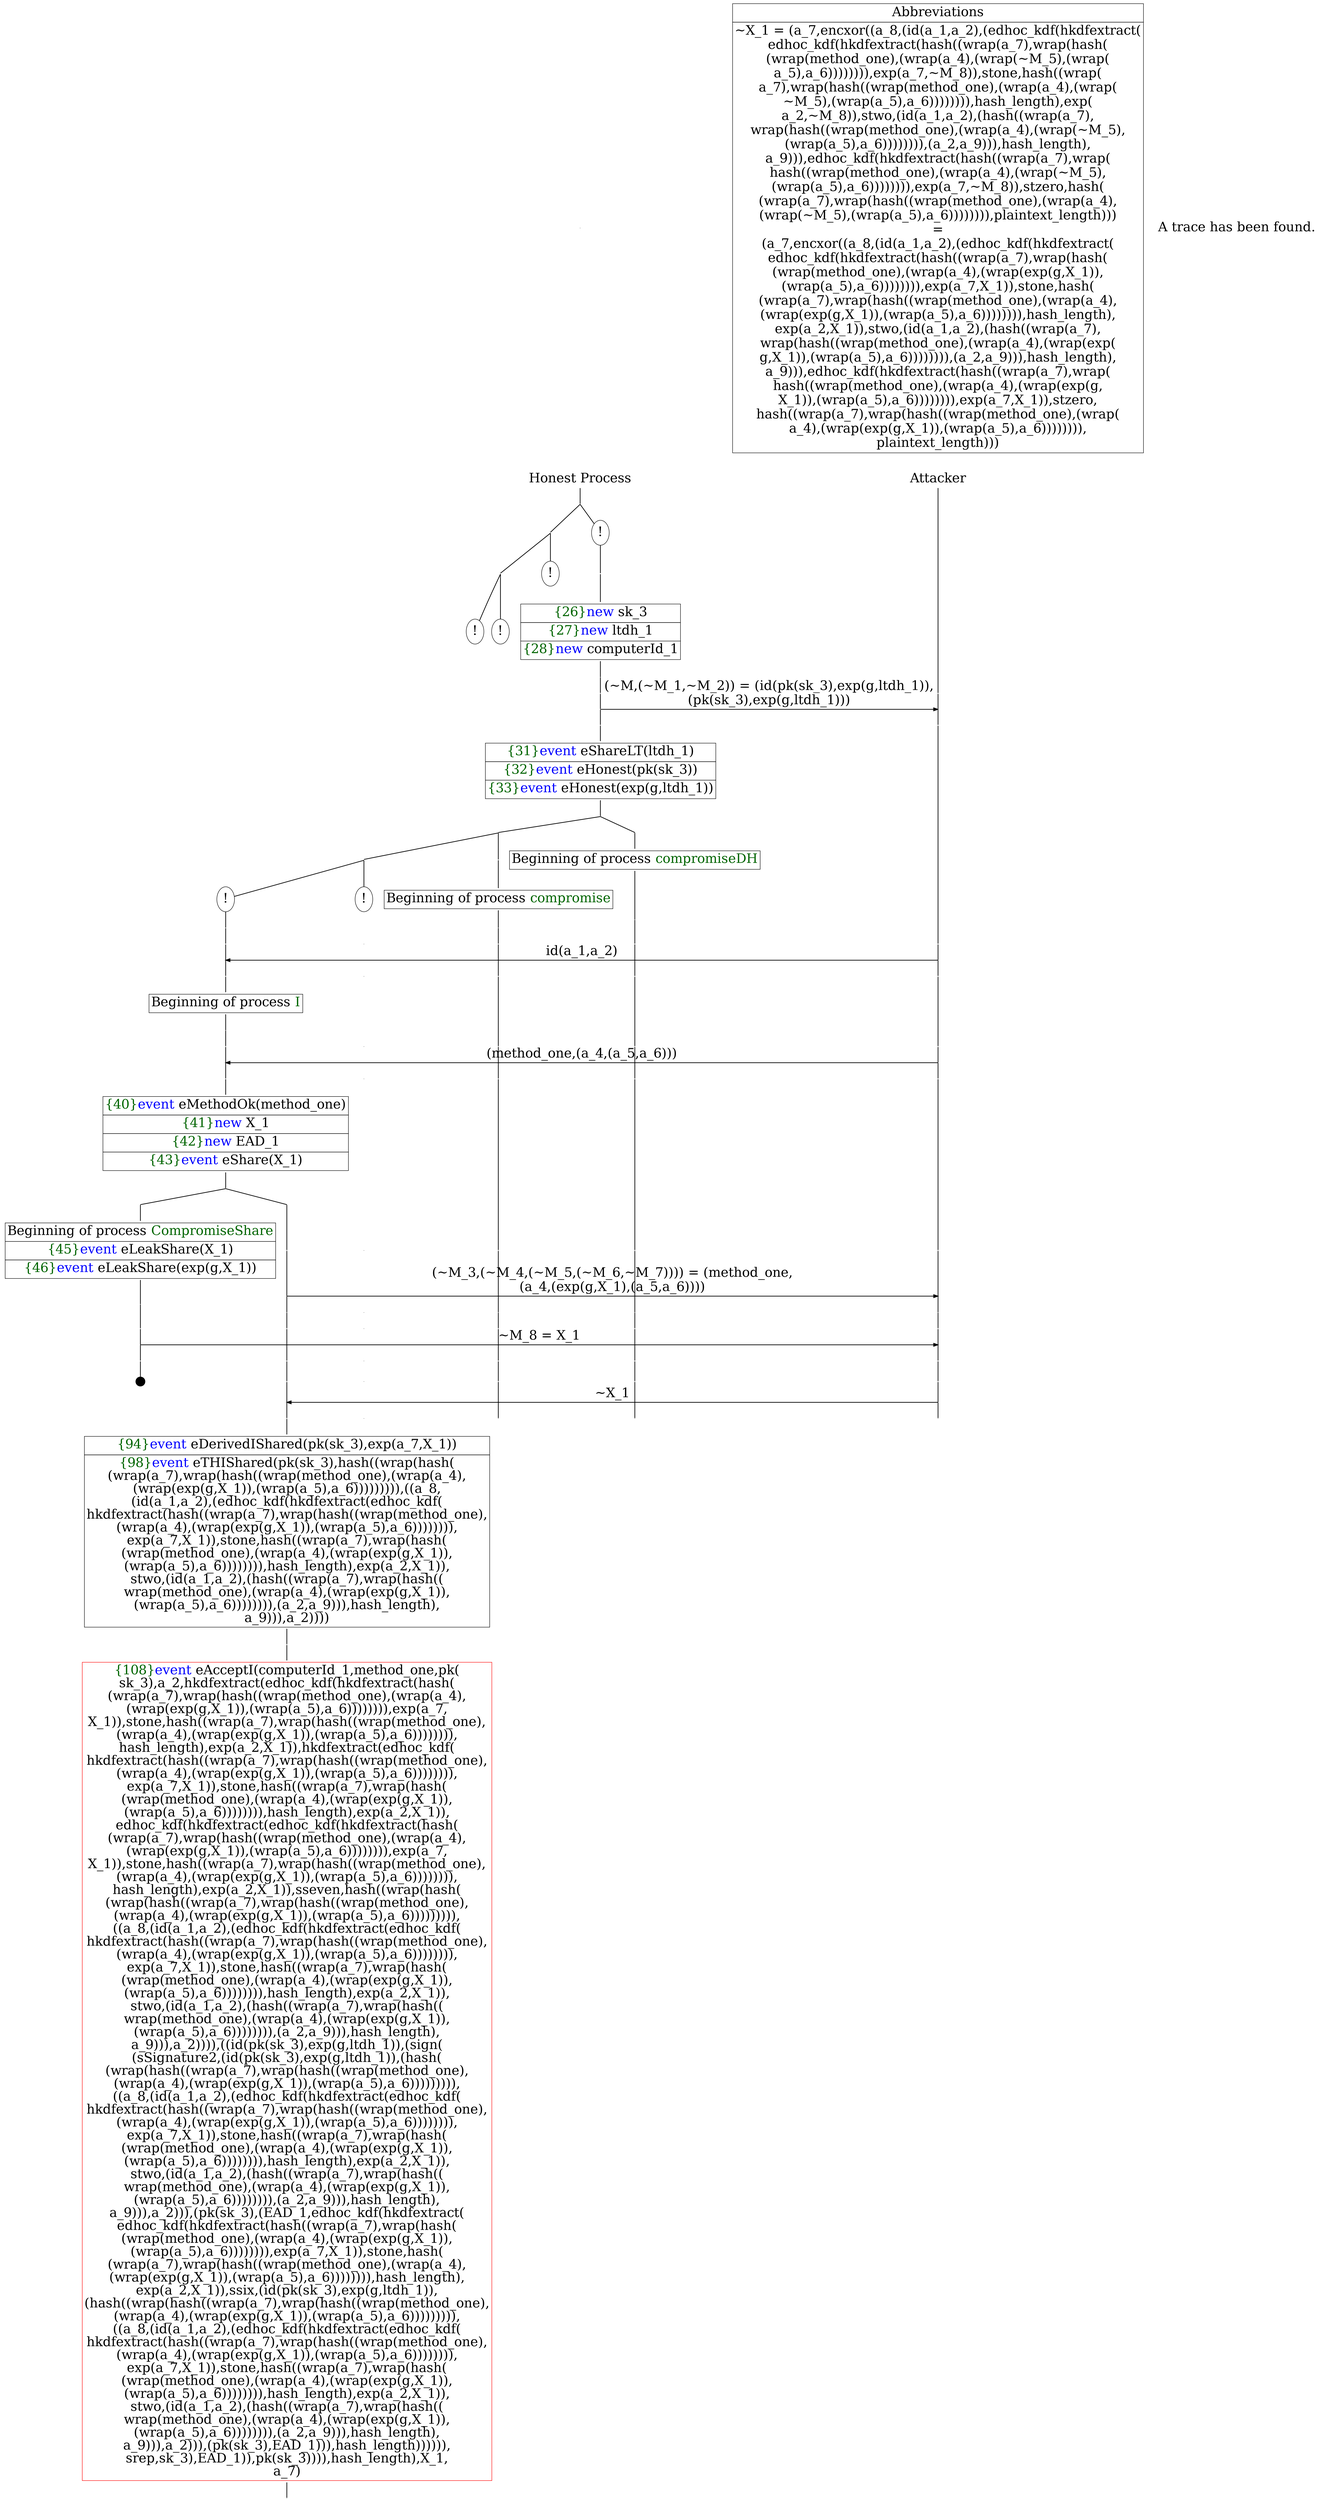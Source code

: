 digraph {
graph [ordering = out]
edge [arrowhead = none, penwidth = 1.6, fontsize = 30]
node [shape = point, width = 0, height = 0, fontsize = 30]
Trace<br/>
[label = <A trace has been found.<br/>
>, shape = plaintext]
P0__0 [label = "Honest Process", shape = plaintext]
P__0 [label = "Attacker", shape = plaintext]
Trace -> P0__0 [label = "", style = invisible, weight = 100]{rank = same; P0__0 P__0}
P0__0 -> P0__1 [label = <>, weight = 100]
/*RPar */
P0__1 -> P0_1__1 [label = <>]
P0__1 -> P0_0__1 [label = <>]
P0__1 [label = "", fixedsize = false, width = 0, height = 0, shape = none]
{rank = same; P0_0__1 P0_1__1}
P0_0__1 [label = "!", shape = ellipse]
P0_0_0__1 [label = "", fixedsize = false, width = 0, height = 0, shape = none]
P0_0__1 -> P0_0_0__1 [label = <>, weight = 100]
P0_0_0__1 -> P0_0_0__2 [label = <>, weight = 100]
P0_0_0__2 [shape = plaintext, label = <<TABLE BORDER="0" CELLBORDER="1" CELLSPACING="0" CELLPADDING="4"> <TR><TD><FONT COLOR="darkgreen">{26}</FONT><FONT COLOR="blue">new </FONT>sk_3</TD></TR><TR><TD><FONT COLOR="darkgreen">{27}</FONT><FONT COLOR="blue">new </FONT>ltdh_1</TD></TR><TR><TD><FONT COLOR="darkgreen">{28}</FONT><FONT COLOR="blue">new </FONT>computerId_1</TD></TR></TABLE>>]
P0_0_0__2 -> P0_0_0__3 [label = <>, weight = 100]
P0_0_0__3 -> P0_0_0__4 [label = <>, weight = 100]
P__0 -> P__1 [label = <>, weight = 100]
{rank = same; P__1 P0_0_0__4}
P0_0_0__4 -> P0_0_0__5 [label = <>, weight = 100]
P__1 -> P__2 [label = <>, weight = 100]
{rank = same; P__2 P0_0_0__5}
P0_0_0__5 -> P__2 [label = <(~M,(~M_1,~M_2)) = (id(pk(sk_3),exp(g,ltdh_1)),<br/>
(pk(sk_3),exp(g,ltdh_1)))>, arrowhead = normal]
P0_0_0__5 -> P0_0_0__6 [label = <>, weight = 100]
P__2 -> P__3 [label = <>, weight = 100]
{rank = same; P__3 P0_0_0__6}
P0_0_0__6 -> P0_0_0__7 [label = <>, weight = 100]
P0_0_0__7 [shape = plaintext, label = <<TABLE BORDER="0" CELLBORDER="1" CELLSPACING="0" CELLPADDING="4"> <TR><TD><FONT COLOR="darkgreen">{31}</FONT><FONT COLOR="blue">event</FONT> eShareLT(ltdh_1)</TD></TR><TR><TD><FONT COLOR="darkgreen">{32}</FONT><FONT COLOR="blue">event</FONT> eHonest(pk(sk_3))</TD></TR><TR><TD><FONT COLOR="darkgreen">{33}</FONT><FONT COLOR="blue">event</FONT> eHonest(exp(g,ltdh_1))</TD></TR></TABLE>>]
P0_0_0__7 -> P0_0_0__8 [label = <>, weight = 100]
/*RPar */
P0_0_0__8 -> P0_0_0_1__8 [label = <>]
P0_0_0__8 -> P0_0_0_0__8 [label = <>]
P0_0_0__8 [label = "", fixedsize = false, width = 0, height = 0, shape = none]
{rank = same; P0_0_0_0__8 P0_0_0_1__8}
P0_0_0_0__8 -> P0_0_0_0__9 [label = <>, weight = 100]
P0_0_0_0__9 [shape = plaintext, label = <<TABLE BORDER="0" CELLBORDER="1" CELLSPACING="0" CELLPADDING="4"> <TR><TD>Beginning of process <FONT COLOR="darkgreen">compromiseDH</FONT></TD></TR></TABLE>>]
P0_0_0_0__9 -> P0_0_0_0__10 [label = <>, weight = 100]
/*RPar */
P0_0_0_1__8 -> P0_0_0_1_1__8 [label = <>]
P0_0_0_1__8 -> P0_0_0_1_0__8 [label = <>]
P0_0_0_1__8 [label = "", fixedsize = false, width = 0, height = 0, shape = none]
{rank = same; P0_0_0_1_0__8 P0_0_0_1_1__8}
P0_0_0_1_0__8 -> P0_0_0_1_0__9 [label = <>, weight = 100]
P0_0_0_1_0__9 [shape = plaintext, label = <<TABLE BORDER="0" CELLBORDER="1" CELLSPACING="0" CELLPADDING="4"> <TR><TD>Beginning of process <FONT COLOR="darkgreen">compromise</FONT></TD></TR></TABLE>>]
P0_0_0_1_0__9 -> P0_0_0_1_0__10 [label = <>, weight = 100]
/*RPar */
P0_0_0_1_1__8 -> P0_0_0_1_1_1__8 [label = <>]
P0_0_0_1_1__8 -> P0_0_0_1_1_0__8 [label = <>]
P0_0_0_1_1__8 [label = "", fixedsize = false, width = 0, height = 0, shape = none]
{rank = same; P0_0_0_1_1_0__8 P0_0_0_1_1_1__8}
P0_0_0_1_1_0__8 [label = "!", shape = ellipse]
P0_0_0_1_1_1__8 [label = "!", shape = ellipse]
P0_0_0_1_1_1_0__8 [label = "", fixedsize = false, width = 0, height = 0, shape = none]
P0_0_0_1_1_1__8 -> P0_0_0_1_1_1_0__8 [label = <>, weight = 100]
/*RPar */
P0_1__1 -> P0_1_1__1 [label = <>]
P0_1__1 -> P0_1_0__1 [label = <>]
P0_1__1 [label = "", fixedsize = false, width = 0, height = 0, shape = none]
{rank = same; P0_1_0__1 P0_1_1__1}
P0_1_0__1 [label = "!", shape = ellipse]
/*RPar */
P0_1_1__1 -> P0_1_1_1__1 [label = <>]
P0_1_1__1 -> P0_1_1_0__1 [label = <>]
P0_1_1__1 [label = "", fixedsize = false, width = 0, height = 0, shape = none]
{rank = same; P0_1_1_0__1 P0_1_1_1__1}
P0_1_1_0__1 [label = "!", shape = ellipse]
P0_1_1_1__1 [label = "!", shape = ellipse]
P0_0_0_1_1_1_0__8 -> P0_0_0_1_1_1_0__9 [label = <>, weight = 100]
P0_0_0_1_1_0__9 [label = "", style = invisible]
P0_0_0_1_1_0__8 -> P0_0_0_1_1_0__9 [label = <>, weight = 100, style = invisible]
P0_0_0_1_0__10 -> P0_0_0_1_0__11 [label = <>, weight = 100]
P0_0_0_0__10 -> P0_0_0_0__11 [label = <>, weight = 100]
P__3 -> P__4 [label = <>, weight = 100]
{rank = same; P__4 P0_0_0_0__11 P0_0_0_1_0__11 P0_0_0_1_1_0__9 P0_0_0_1_1_1_0__9}
P0_0_0_1_1_1_0__9 -> P0_0_0_1_1_1_0__10 [label = <>, weight = 100]
P__4 -> P__5 [label = <>, weight = 100]
{rank = same; P__5 P0_0_0_1_1_1_0__10}
P0_0_0_1_1_1_0__10 -> P__5 [label = <id(a_1,a_2)>, dir = back, arrowhead = normal]
P0_0_0_1_1_1_0__10 -> P0_0_0_1_1_1_0__11 [label = <>, weight = 100]
P0_0_0_1_1_0__10 [label = "", style = invisible]
P0_0_0_1_1_0__9 -> P0_0_0_1_1_0__10 [label = <>, weight = 100, style = invisible]
P0_0_0_1_0__11 -> P0_0_0_1_0__12 [label = <>, weight = 100]
P0_0_0_0__11 -> P0_0_0_0__12 [label = <>, weight = 100]
P__5 -> P__6 [label = <>, weight = 100]
{rank = same; P__6 P0_0_0_0__12 P0_0_0_1_0__12 P0_0_0_1_1_0__10 P0_0_0_1_1_1_0__11}
P0_0_0_1_1_1_0__11 -> P0_0_0_1_1_1_0__12 [label = <>, weight = 100]
P0_0_0_1_1_1_0__12 [shape = plaintext, label = <<TABLE BORDER="0" CELLBORDER="1" CELLSPACING="0" CELLPADDING="4"> <TR><TD>Beginning of process <FONT COLOR="darkgreen">I</FONT></TD></TR></TABLE>>]
P0_0_0_1_1_1_0__12 -> P0_0_0_1_1_1_0__13 [label = <>, weight = 100]
P0_0_0_1_1_1_0__13 -> P0_0_0_1_1_1_0__14 [label = <>, weight = 100]
P0_0_0_1_1_0__11 [label = "", style = invisible]
P0_0_0_1_1_0__10 -> P0_0_0_1_1_0__11 [label = <>, weight = 100, style = invisible]
P0_0_0_1_0__12 -> P0_0_0_1_0__13 [label = <>, weight = 100]
P0_0_0_0__12 -> P0_0_0_0__13 [label = <>, weight = 100]
P__6 -> P__7 [label = <>, weight = 100]
{rank = same; P__7 P0_0_0_0__13 P0_0_0_1_0__13 P0_0_0_1_1_0__11 P0_0_0_1_1_1_0__14}
P0_0_0_1_1_1_0__14 -> P0_0_0_1_1_1_0__15 [label = <>, weight = 100]
P__7 -> P__8 [label = <>, weight = 100]
{rank = same; P__8 P0_0_0_1_1_1_0__15}
P0_0_0_1_1_1_0__15 -> P__8 [label = <(method_one,(a_4,(a_5,a_6)))>, dir = back, arrowhead = normal]
P0_0_0_1_1_1_0__15 -> P0_0_0_1_1_1_0__16 [label = <>, weight = 100]
P0_0_0_1_1_0__12 [label = "", style = invisible]
P0_0_0_1_1_0__11 -> P0_0_0_1_1_0__12 [label = <>, weight = 100, style = invisible]
P0_0_0_1_0__13 -> P0_0_0_1_0__14 [label = <>, weight = 100]
P0_0_0_0__13 -> P0_0_0_0__14 [label = <>, weight = 100]
P__8 -> P__9 [label = <>, weight = 100]
{rank = same; P__9 P0_0_0_0__14 P0_0_0_1_0__14 P0_0_0_1_1_0__12 P0_0_0_1_1_1_0__16}
P0_0_0_1_1_1_0__16 -> P0_0_0_1_1_1_0__17 [label = <>, weight = 100]
P0_0_0_1_1_1_0__17 [shape = plaintext, label = <<TABLE BORDER="0" CELLBORDER="1" CELLSPACING="0" CELLPADDING="4"> <TR><TD><FONT COLOR="darkgreen">{40}</FONT><FONT COLOR="blue">event</FONT> eMethodOk(method_one)</TD></TR><TR><TD><FONT COLOR="darkgreen">{41}</FONT><FONT COLOR="blue">new </FONT>X_1</TD></TR><TR><TD><FONT COLOR="darkgreen">{42}</FONT><FONT COLOR="blue">new </FONT>EAD_1</TD></TR><TR><TD><FONT COLOR="darkgreen">{43}</FONT><FONT COLOR="blue">event</FONT> eShare(X_1)</TD></TR></TABLE>>]
P0_0_0_1_1_1_0__17 -> P0_0_0_1_1_1_0__18 [label = <>, weight = 100]
/*RPar */
P0_0_0_1_1_1_0__18 -> P0_0_0_1_1_1_0_1__18 [label = <>]
P0_0_0_1_1_1_0__18 -> P0_0_0_1_1_1_0_0__18 [label = <>]
P0_0_0_1_1_1_0__18 [label = "", fixedsize = false, width = 0, height = 0, shape = none]
{rank = same; P0_0_0_1_1_1_0_0__18 P0_0_0_1_1_1_0_1__18}
P0_0_0_1_1_1_0_0__18 -> P0_0_0_1_1_1_0_0__19 [label = <>, weight = 100]
P0_0_0_1_1_0__13 [label = "", style = invisible]
P0_0_0_1_1_0__12 -> P0_0_0_1_1_0__13 [label = <>, weight = 100, style = invisible]
P0_0_0_1_0__14 -> P0_0_0_1_0__15 [label = <>, weight = 100]
P0_0_0_0__14 -> P0_0_0_0__15 [label = <>, weight = 100]
P__9 -> P__10 [label = <>, weight = 100]
{rank = same; P__10 P0_0_0_0__15 P0_0_0_1_0__15 P0_0_0_1_1_0__13 P0_0_0_1_1_1_0_0__19}
P0_0_0_1_1_1_0_0__19 -> P0_0_0_1_1_1_0_0__20 [label = <>, weight = 100]
P__10 -> P__11 [label = <>, weight = 100]
{rank = same; P__11 P0_0_0_1_1_1_0_0__20}
P0_0_0_1_1_1_0_0__20 -> P__11 [label = <(~M_3,(~M_4,(~M_5,(~M_6,~M_7)))) = (method_one,<br/>
(a_4,(exp(g,X_1),(a_5,a_6))))>, arrowhead = normal]
P0_0_0_1_1_1_0_0__20 -> P0_0_0_1_1_1_0_0__21 [label = <>, weight = 100]
P0_0_0_1_1_0__14 [label = "", style = invisible]
P0_0_0_1_1_0__13 -> P0_0_0_1_1_0__14 [label = <>, weight = 100, style = invisible]
P0_0_0_1_0__15 -> P0_0_0_1_0__16 [label = <>, weight = 100]
P0_0_0_0__15 -> P0_0_0_0__16 [label = <>, weight = 100]
P__11 -> P__12 [label = <>, weight = 100]
{rank = same; P__12 P0_0_0_0__16 P0_0_0_1_0__16 P0_0_0_1_1_0__14 P0_0_0_1_1_1_0_0__21}
P0_0_0_1_1_1_0_1__18 -> P0_0_0_1_1_1_0_1__19 [label = <>, weight = 100]
P0_0_0_1_1_1_0_1__19 [shape = plaintext, label = <<TABLE BORDER="0" CELLBORDER="1" CELLSPACING="0" CELLPADDING="4"> <TR><TD>Beginning of process <FONT COLOR="darkgreen">CompromiseShare</FONT></TD></TR><TR><TD><FONT COLOR="darkgreen">{45}</FONT><FONT COLOR="blue">event</FONT> eLeakShare(X_1)</TD></TR><TR><TD><FONT COLOR="darkgreen">{46}</FONT><FONT COLOR="blue">event</FONT> eLeakShare(exp(g,X_1))</TD></TR></TABLE>>]
P0_0_0_1_1_1_0_1__19 -> P0_0_0_1_1_1_0_1__20 [label = <>, weight = 100]
P0_0_0_1_1_1_0_1__20 -> P0_0_0_1_1_1_0_1__21 [label = <>, weight = 100]
P0_0_0_1_1_1_0_0__21 -> P0_0_0_1_1_1_0_0__22 [label = <>, weight = 100]
P0_0_0_1_1_0__15 [label = "", style = invisible]
P0_0_0_1_1_0__14 -> P0_0_0_1_1_0__15 [label = <>, weight = 100, style = invisible]
P0_0_0_1_0__16 -> P0_0_0_1_0__17 [label = <>, weight = 100]
P0_0_0_0__16 -> P0_0_0_0__17 [label = <>, weight = 100]
P__12 -> P__13 [label = <>, weight = 100]
{rank = same; P__13 P0_0_0_0__17 P0_0_0_1_0__17 P0_0_0_1_1_0__15 P0_0_0_1_1_1_0_0__22 P0_0_0_1_1_1_0_1__21}
P0_0_0_1_1_1_0_1__21 -> P0_0_0_1_1_1_0_1__22 [label = <>, weight = 100]
P__13 -> P__14 [label = <>, weight = 100]
{rank = same; P__14 P0_0_0_1_1_1_0_1__22}
P0_0_0_1_1_1_0_1__22 -> P__14 [label = <~M_8 = X_1>, arrowhead = normal]
P0_0_0_1_1_1_0_1__22 -> P0_0_0_1_1_1_0_1__23 [label = <>, weight = 100]
P0_0_0_1_1_1_0_0__22 -> P0_0_0_1_1_1_0_0__23 [label = <>, weight = 100]
P0_0_0_1_1_0__16 [label = "", style = invisible]
P0_0_0_1_1_0__15 -> P0_0_0_1_1_0__16 [label = <>, weight = 100, style = invisible]
P0_0_0_1_0__17 -> P0_0_0_1_0__18 [label = <>, weight = 100]
P0_0_0_0__17 -> P0_0_0_0__18 [label = <>, weight = 100]
P__14 -> P__15 [label = <>, weight = 100]
{rank = same; P__15 P0_0_0_0__18 P0_0_0_1_0__18 P0_0_0_1_1_0__16 P0_0_0_1_1_1_0_0__23 P0_0_0_1_1_1_0_1__23}
P0_0_0_1_1_1_0_1__24 [label = "", width = 0.3, height = 0.3]
P0_0_0_1_1_1_0_1__23 -> P0_0_0_1_1_1_0_1__24 [label = <>, weight = 100]
P0_0_0_1_1_1_0_0__23 -> P0_0_0_1_1_1_0_0__24 [label = <>, weight = 100]
P0_0_0_1_1_0__17 [label = "", style = invisible]
P0_0_0_1_1_0__16 -> P0_0_0_1_1_0__17 [label = <>, weight = 100, style = invisible]
P0_0_0_1_0__18 -> P0_0_0_1_0__19 [label = <>, weight = 100]
P0_0_0_0__18 -> P0_0_0_0__19 [label = <>, weight = 100]
P__15 -> P__16 [label = <>, weight = 100]
{rank = same; P__16 P0_0_0_0__19 P0_0_0_1_0__19 P0_0_0_1_1_0__17 P0_0_0_1_1_1_0_0__24}
P0_0_0_1_1_1_0_0__24 -> P0_0_0_1_1_1_0_0__25 [label = <>, weight = 100]
P__16 -> P__17 [label = <>, weight = 100]
{rank = same; P__17 P0_0_0_1_1_1_0_0__25}
P0_0_0_1_1_1_0_0__25 -> P__17 [label = <~X_1>, dir = back, arrowhead = normal]
P0_0_0_1_1_1_0_0__25 -> P0_0_0_1_1_1_0_0__26 [label = <>, weight = 100]
P0_0_0_1_1_0__18 [label = "", style = invisible]
P0_0_0_1_1_0__17 -> P0_0_0_1_1_0__18 [label = <>, weight = 100, style = invisible]
P0_0_0_1_0__19 -> P0_0_0_1_0__20 [label = <>, weight = 100]
P0_0_0_0__19 -> P0_0_0_0__20 [label = <>, weight = 100]
P__17 -> P__18 [label = <>, weight = 100]
{rank = same; P__18 P0_0_0_0__20 P0_0_0_1_0__20 P0_0_0_1_1_0__18 P0_0_0_1_1_1_0_0__26}
P0_0_0_1_1_1_0_0__26 -> P0_0_0_1_1_1_0_0__27 [label = <>, weight = 100]
P0_0_0_1_1_1_0_0__27 [shape = plaintext, label = <<TABLE BORDER="0" CELLBORDER="1" CELLSPACING="0" CELLPADDING="4"> <TR><TD><FONT COLOR="darkgreen">{94}</FONT><FONT COLOR="blue">event</FONT> eDerivedIShared(pk(sk_3),exp(a_7,X_1))<br/>
</TD></TR><TR><TD><FONT COLOR="darkgreen">{98}</FONT><FONT COLOR="blue">event</FONT> eTHIShared(pk(sk_3),hash((wrap(hash(<br/>
(wrap(a_7),wrap(hash((wrap(method_one),(wrap(a_4),<br/>
(wrap(exp(g,X_1)),(wrap(a_5),a_6))))))))),((a_8,<br/>
(id(a_1,a_2),(edhoc_kdf(hkdfextract(edhoc_kdf(<br/>
hkdfextract(hash((wrap(a_7),wrap(hash((wrap(method_one),<br/>
(wrap(a_4),(wrap(exp(g,X_1)),(wrap(a_5),a_6)))))))),<br/>
exp(a_7,X_1)),stone,hash((wrap(a_7),wrap(hash(<br/>
(wrap(method_one),(wrap(a_4),(wrap(exp(g,X_1)),<br/>
(wrap(a_5),a_6)))))))),hash_length),exp(a_2,X_1)),<br/>
stwo,(id(a_1,a_2),(hash((wrap(a_7),wrap(hash((<br/>
wrap(method_one),(wrap(a_4),(wrap(exp(g,X_1)),<br/>
(wrap(a_5),a_6)))))))),(a_2,a_9))),hash_length),<br/>
a_9))),a_2))))</TD></TR></TABLE>>]
P0_0_0_1_1_1_0_0__27 -> P0_0_0_1_1_1_0_0__28 [label = <>, weight = 100]
P0_0_0_1_1_1_0_0__28 -> P0_0_0_1_1_1_0_0__29 [label = <>, weight = 100]
P0_0_0_1_1_1_0_0__29 [color = red, shape = plaintext, label = <<TABLE BORDER="0" CELLBORDER="1" CELLSPACING="0" CELLPADDING="4"> <TR><TD><FONT COLOR="darkgreen">{108}</FONT><FONT COLOR="blue">event</FONT> eAcceptI(computerId_1,method_one,pk(<br/>
sk_3),a_2,hkdfextract(edhoc_kdf(hkdfextract(hash(<br/>
(wrap(a_7),wrap(hash((wrap(method_one),(wrap(a_4),<br/>
(wrap(exp(g,X_1)),(wrap(a_5),a_6)))))))),exp(a_7,<br/>
X_1)),stone,hash((wrap(a_7),wrap(hash((wrap(method_one),<br/>
(wrap(a_4),(wrap(exp(g,X_1)),(wrap(a_5),a_6)))))))),<br/>
hash_length),exp(a_2,X_1)),hkdfextract(edhoc_kdf(<br/>
hkdfextract(hash((wrap(a_7),wrap(hash((wrap(method_one),<br/>
(wrap(a_4),(wrap(exp(g,X_1)),(wrap(a_5),a_6)))))))),<br/>
exp(a_7,X_1)),stone,hash((wrap(a_7),wrap(hash(<br/>
(wrap(method_one),(wrap(a_4),(wrap(exp(g,X_1)),<br/>
(wrap(a_5),a_6)))))))),hash_length),exp(a_2,X_1)),<br/>
edhoc_kdf(hkdfextract(edhoc_kdf(hkdfextract(hash(<br/>
(wrap(a_7),wrap(hash((wrap(method_one),(wrap(a_4),<br/>
(wrap(exp(g,X_1)),(wrap(a_5),a_6)))))))),exp(a_7,<br/>
X_1)),stone,hash((wrap(a_7),wrap(hash((wrap(method_one),<br/>
(wrap(a_4),(wrap(exp(g,X_1)),(wrap(a_5),a_6)))))))),<br/>
hash_length),exp(a_2,X_1)),sseven,hash((wrap(hash(<br/>
(wrap(hash((wrap(a_7),wrap(hash((wrap(method_one),<br/>
(wrap(a_4),(wrap(exp(g,X_1)),(wrap(a_5),a_6))))))))),<br/>
((a_8,(id(a_1,a_2),(edhoc_kdf(hkdfextract(edhoc_kdf(<br/>
hkdfextract(hash((wrap(a_7),wrap(hash((wrap(method_one),<br/>
(wrap(a_4),(wrap(exp(g,X_1)),(wrap(a_5),a_6)))))))),<br/>
exp(a_7,X_1)),stone,hash((wrap(a_7),wrap(hash(<br/>
(wrap(method_one),(wrap(a_4),(wrap(exp(g,X_1)),<br/>
(wrap(a_5),a_6)))))))),hash_length),exp(a_2,X_1)),<br/>
stwo,(id(a_1,a_2),(hash((wrap(a_7),wrap(hash((<br/>
wrap(method_one),(wrap(a_4),(wrap(exp(g,X_1)),<br/>
(wrap(a_5),a_6)))))))),(a_2,a_9))),hash_length),<br/>
a_9))),a_2)))),((id(pk(sk_3),exp(g,ltdh_1)),(sign(<br/>
(sSignature2,(id(pk(sk_3),exp(g,ltdh_1)),(hash(<br/>
(wrap(hash((wrap(a_7),wrap(hash((wrap(method_one),<br/>
(wrap(a_4),(wrap(exp(g,X_1)),(wrap(a_5),a_6))))))))),<br/>
((a_8,(id(a_1,a_2),(edhoc_kdf(hkdfextract(edhoc_kdf(<br/>
hkdfextract(hash((wrap(a_7),wrap(hash((wrap(method_one),<br/>
(wrap(a_4),(wrap(exp(g,X_1)),(wrap(a_5),a_6)))))))),<br/>
exp(a_7,X_1)),stone,hash((wrap(a_7),wrap(hash(<br/>
(wrap(method_one),(wrap(a_4),(wrap(exp(g,X_1)),<br/>
(wrap(a_5),a_6)))))))),hash_length),exp(a_2,X_1)),<br/>
stwo,(id(a_1,a_2),(hash((wrap(a_7),wrap(hash((<br/>
wrap(method_one),(wrap(a_4),(wrap(exp(g,X_1)),<br/>
(wrap(a_5),a_6)))))))),(a_2,a_9))),hash_length),<br/>
a_9))),a_2))),(pk(sk_3),(EAD_1,edhoc_kdf(hkdfextract(<br/>
edhoc_kdf(hkdfextract(hash((wrap(a_7),wrap(hash(<br/>
(wrap(method_one),(wrap(a_4),(wrap(exp(g,X_1)),<br/>
(wrap(a_5),a_6)))))))),exp(a_7,X_1)),stone,hash(<br/>
(wrap(a_7),wrap(hash((wrap(method_one),(wrap(a_4),<br/>
(wrap(exp(g,X_1)),(wrap(a_5),a_6)))))))),hash_length),<br/>
exp(a_2,X_1)),ssix,(id(pk(sk_3),exp(g,ltdh_1)),<br/>
(hash((wrap(hash((wrap(a_7),wrap(hash((wrap(method_one),<br/>
(wrap(a_4),(wrap(exp(g,X_1)),(wrap(a_5),a_6))))))))),<br/>
((a_8,(id(a_1,a_2),(edhoc_kdf(hkdfextract(edhoc_kdf(<br/>
hkdfextract(hash((wrap(a_7),wrap(hash((wrap(method_one),<br/>
(wrap(a_4),(wrap(exp(g,X_1)),(wrap(a_5),a_6)))))))),<br/>
exp(a_7,X_1)),stone,hash((wrap(a_7),wrap(hash(<br/>
(wrap(method_one),(wrap(a_4),(wrap(exp(g,X_1)),<br/>
(wrap(a_5),a_6)))))))),hash_length),exp(a_2,X_1)),<br/>
stwo,(id(a_1,a_2),(hash((wrap(a_7),wrap(hash((<br/>
wrap(method_one),(wrap(a_4),(wrap(exp(g,X_1)),<br/>
(wrap(a_5),a_6)))))))),(a_2,a_9))),hash_length),<br/>
a_9))),a_2))),(pk(sk_3),EAD_1))),hash_length)))))),<br/>
srep,sk_3),EAD_1)),pk(sk_3)))),hash_length),X_1,<br/>
a_7)</TD></TR></TABLE>>]
P0_0_0_1_1_1_0_0__29 -> P0_0_0_1_1_1_0_0__30 [label = <>, weight = 100]
Abbrev [shape = plaintext, label = <<TABLE BORDER="0" CELLBORDER="1" CELLSPACING="0" CELLPADDING="4"><TR> <TD> Abbreviations </TD></TR><TR><TD>~X_1 = (a_7,encxor((a_8,(id(a_1,a_2),(edhoc_kdf(hkdfextract(<br/>
edhoc_kdf(hkdfextract(hash((wrap(a_7),wrap(hash(<br/>
(wrap(method_one),(wrap(a_4),(wrap(~M_5),(wrap(<br/>
a_5),a_6)))))))),exp(a_7,~M_8)),stone,hash((wrap(<br/>
a_7),wrap(hash((wrap(method_one),(wrap(a_4),(wrap(<br/>
~M_5),(wrap(a_5),a_6)))))))),hash_length),exp(<br/>
a_2,~M_8)),stwo,(id(a_1,a_2),(hash((wrap(a_7),<br/>
wrap(hash((wrap(method_one),(wrap(a_4),(wrap(~M_5),<br/>
(wrap(a_5),a_6)))))))),(a_2,a_9))),hash_length),<br/>
a_9))),edhoc_kdf(hkdfextract(hash((wrap(a_7),wrap(<br/>
hash((wrap(method_one),(wrap(a_4),(wrap(~M_5),<br/>
(wrap(a_5),a_6)))))))),exp(a_7,~M_8)),stzero,hash(<br/>
(wrap(a_7),wrap(hash((wrap(method_one),(wrap(a_4),<br/>
(wrap(~M_5),(wrap(a_5),a_6)))))))),plaintext_length)))<br/>
=<br/>
(a_7,encxor((a_8,(id(a_1,a_2),(edhoc_kdf(hkdfextract(<br/>
edhoc_kdf(hkdfextract(hash((wrap(a_7),wrap(hash(<br/>
(wrap(method_one),(wrap(a_4),(wrap(exp(g,X_1)),<br/>
(wrap(a_5),a_6)))))))),exp(a_7,X_1)),stone,hash(<br/>
(wrap(a_7),wrap(hash((wrap(method_one),(wrap(a_4),<br/>
(wrap(exp(g,X_1)),(wrap(a_5),a_6)))))))),hash_length),<br/>
exp(a_2,X_1)),stwo,(id(a_1,a_2),(hash((wrap(a_7),<br/>
wrap(hash((wrap(method_one),(wrap(a_4),(wrap(exp(<br/>
g,X_1)),(wrap(a_5),a_6)))))))),(a_2,a_9))),hash_length),<br/>
a_9))),edhoc_kdf(hkdfextract(hash((wrap(a_7),wrap(<br/>
hash((wrap(method_one),(wrap(a_4),(wrap(exp(g,<br/>
X_1)),(wrap(a_5),a_6)))))))),exp(a_7,X_1)),stzero,<br/>
hash((wrap(a_7),wrap(hash((wrap(method_one),(wrap(<br/>
a_4),(wrap(exp(g,X_1)),(wrap(a_5),a_6)))))))),<br/>
plaintext_length)))</TD></TR></TABLE>>]Abbrev -> P__0 [style = invisible, weight =100]}